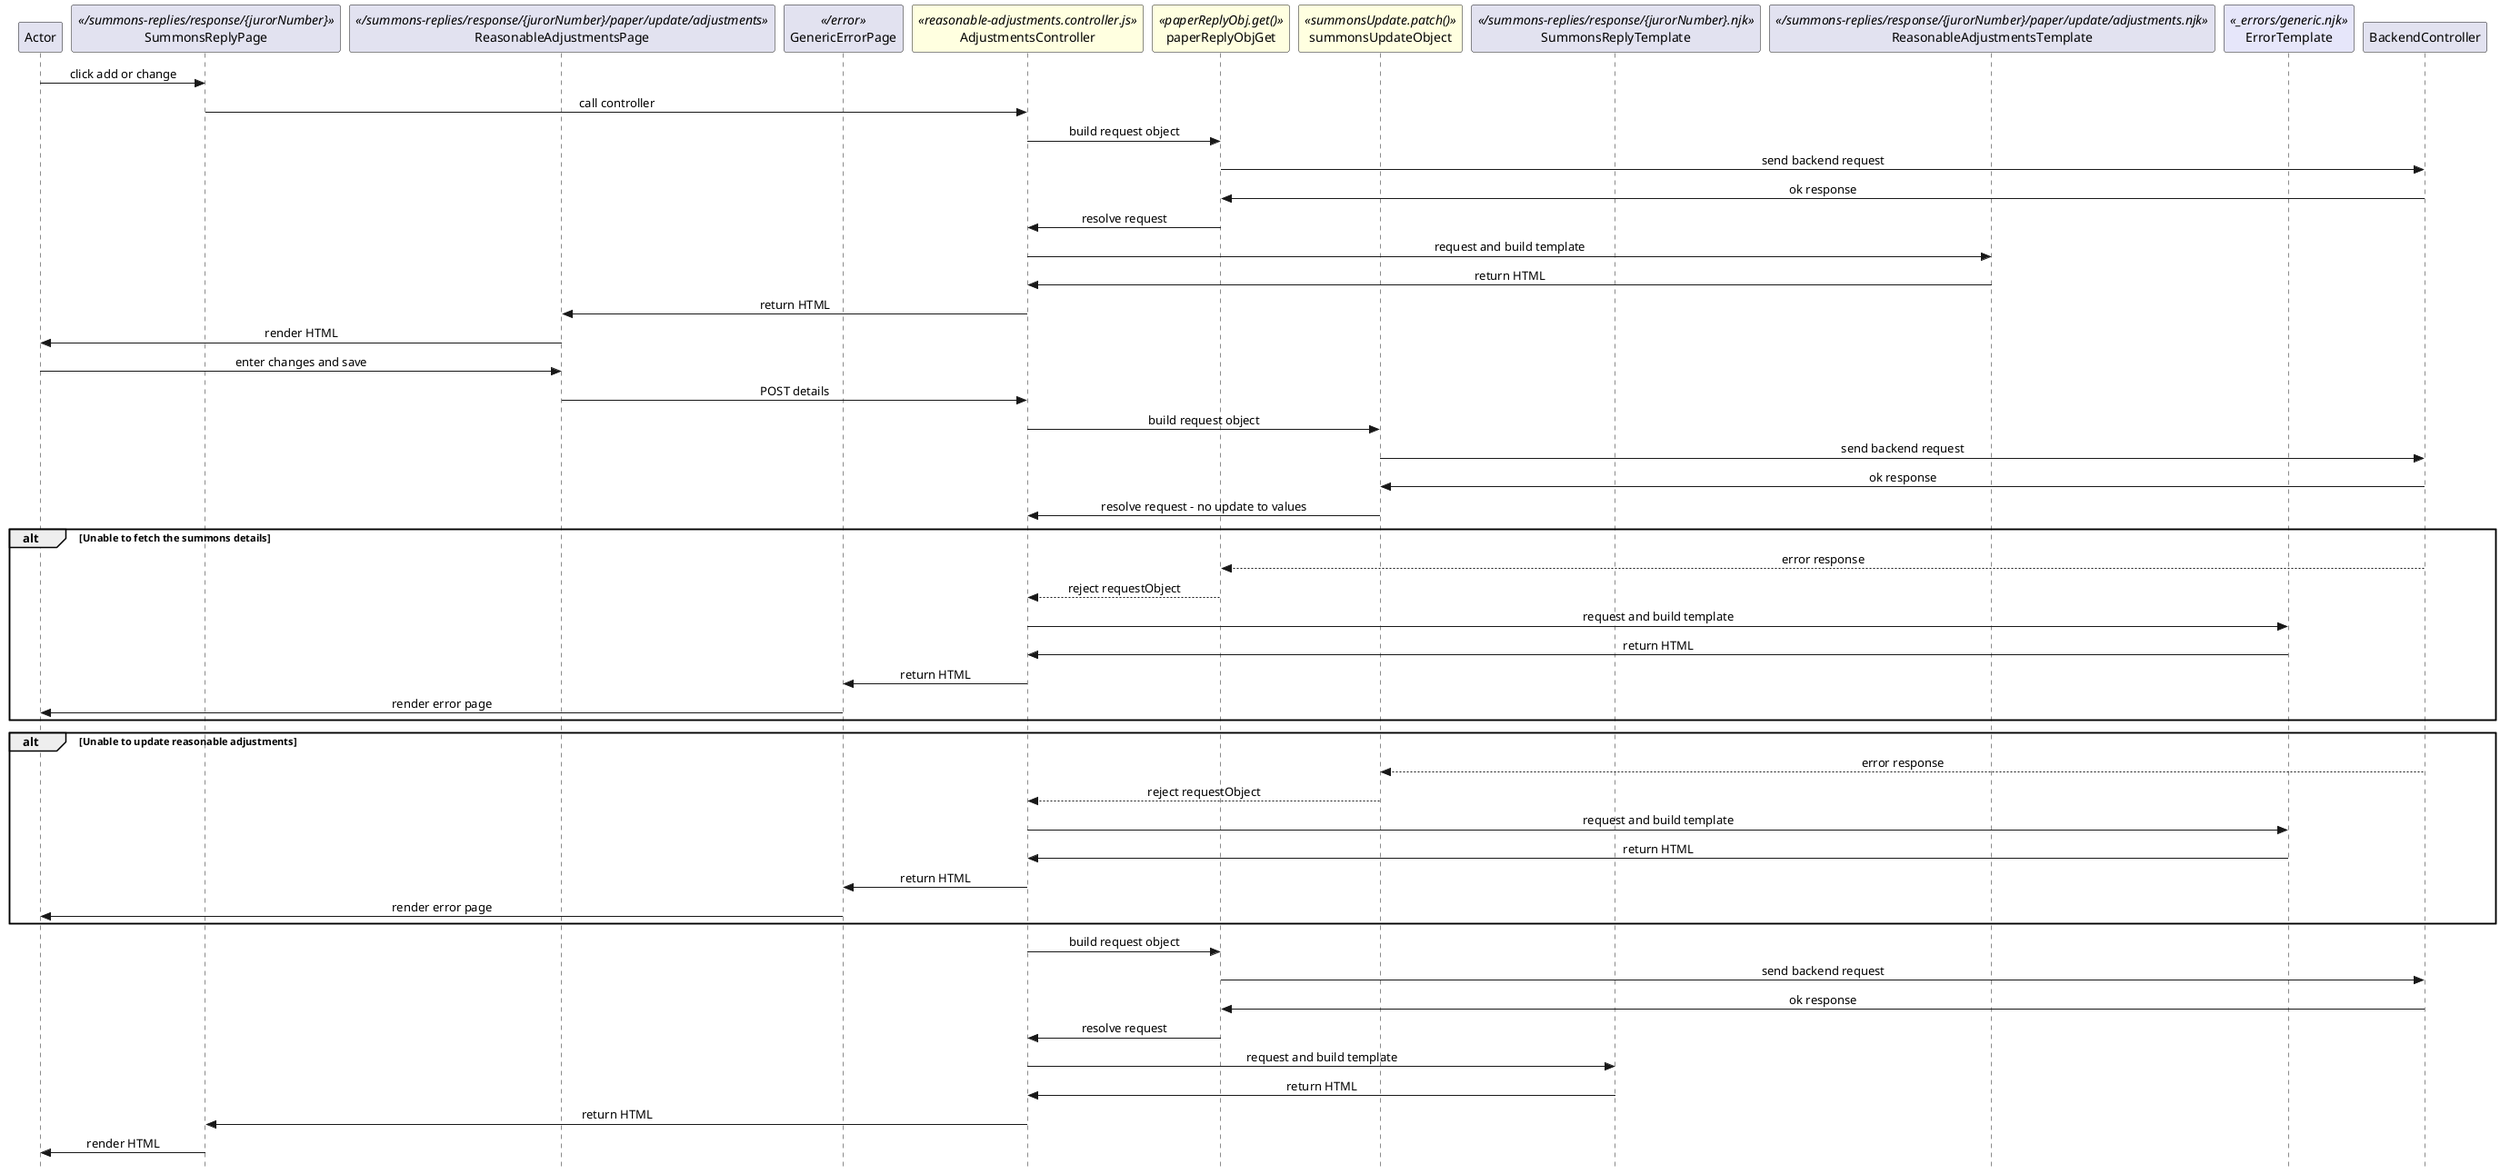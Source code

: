 @startuml reasonable-adjustments

skinparam Style strictuml 
skinparam SequenceMessageAlignment center

participant Actor

''' LOCAL ROUTING
participant SummonsReplyPage <</summons-replies/response/{jurorNumber}>>
participant ReasonableAdjustmentsPage <</summons-replies/response/{jurorNumber}/paper/update/adjustments>>
participant GenericErrorPage <</error>>


''' CONTROLLER AND REQUEST OBJECTS
participant AdjustmentsController <<reasonable-adjustments.controller.js>> #lightyellow
participant paperReplyObjGet <<paperReplyObj.get()>> #lightyellow
participant summonsUpdateObject <<summonsUpdate.patch()>> #lightyellow

''' TEMPLATES
participant SummonsReplyTemplate <</summons-replies/response/{jurorNumber}.njk>>
participant ReasonableAdjustmentsTemplate <</summons-replies/response/{jurorNumber}/paper/update/adjustments.njk>>
participant ErrorTemplate <<_errors/generic.njk>> #lavender


''' BACKEND CONTROLLER
participant BackendController

Actor -> SummonsReplyPage : click add or change
SummonsReplyPage -> AdjustmentsController : call controller
 
AdjustmentsController -> paperReplyObjGet : build request object
paperReplyObjGet -> BackendController : send backend request
paperReplyObjGet <- BackendController : ok response
AdjustmentsController <- paperReplyObjGet : resolve request

AdjustmentsController -> ReasonableAdjustmentsTemplate : request and build template
AdjustmentsController <- ReasonableAdjustmentsTemplate : return HTML
ReasonableAdjustmentsPage <- AdjustmentsController : return HTML
Actor <- ReasonableAdjustmentsPage : render HTML

Actor -> ReasonableAdjustmentsPage : enter changes and save

ReasonableAdjustmentsPage -> AdjustmentsController : POST details


AdjustmentsController -> summonsUpdateObject : build request object
summonsUpdateObject -> BackendController : send backend request
summonsUpdateObject <- BackendController : ok response
AdjustmentsController <- summonsUpdateObject : resolve request - no update to values

alt Unable to fetch the summons details
    paperReplyObjGet <-- BackendController : error response
    AdjustmentsController <-- paperReplyObjGet : reject requestObject
    AdjustmentsController -> ErrorTemplate : request and build template
    AdjustmentsController <- ErrorTemplate : return HTML
    GenericErrorPage <- AdjustmentsController : return HTML
    Actor <- GenericErrorPage : render error page
end

alt Unable to update reasonable adjustments
    summonsUpdateObject <-- BackendController : error response
    AdjustmentsController <-- summonsUpdateObject : reject requestObject
    AdjustmentsController -> ErrorTemplate : request and build template
    AdjustmentsController <- ErrorTemplate : return HTML
    GenericErrorPage <- AdjustmentsController : return HTML
    Actor <- GenericErrorPage : render error page
end

AdjustmentsController -> paperReplyObjGet : build request object
paperReplyObjGet -> BackendController : send backend request
paperReplyObjGet <- BackendController : ok response
AdjustmentsController <- paperReplyObjGet : resolve request
AdjustmentsController -> SummonsReplyTemplate : request and build template
AdjustmentsController <- SummonsReplyTemplate : return HTML
SummonsReplyPage <- AdjustmentsController : return HTML
Actor <- SummonsReplyPage : render HTML
